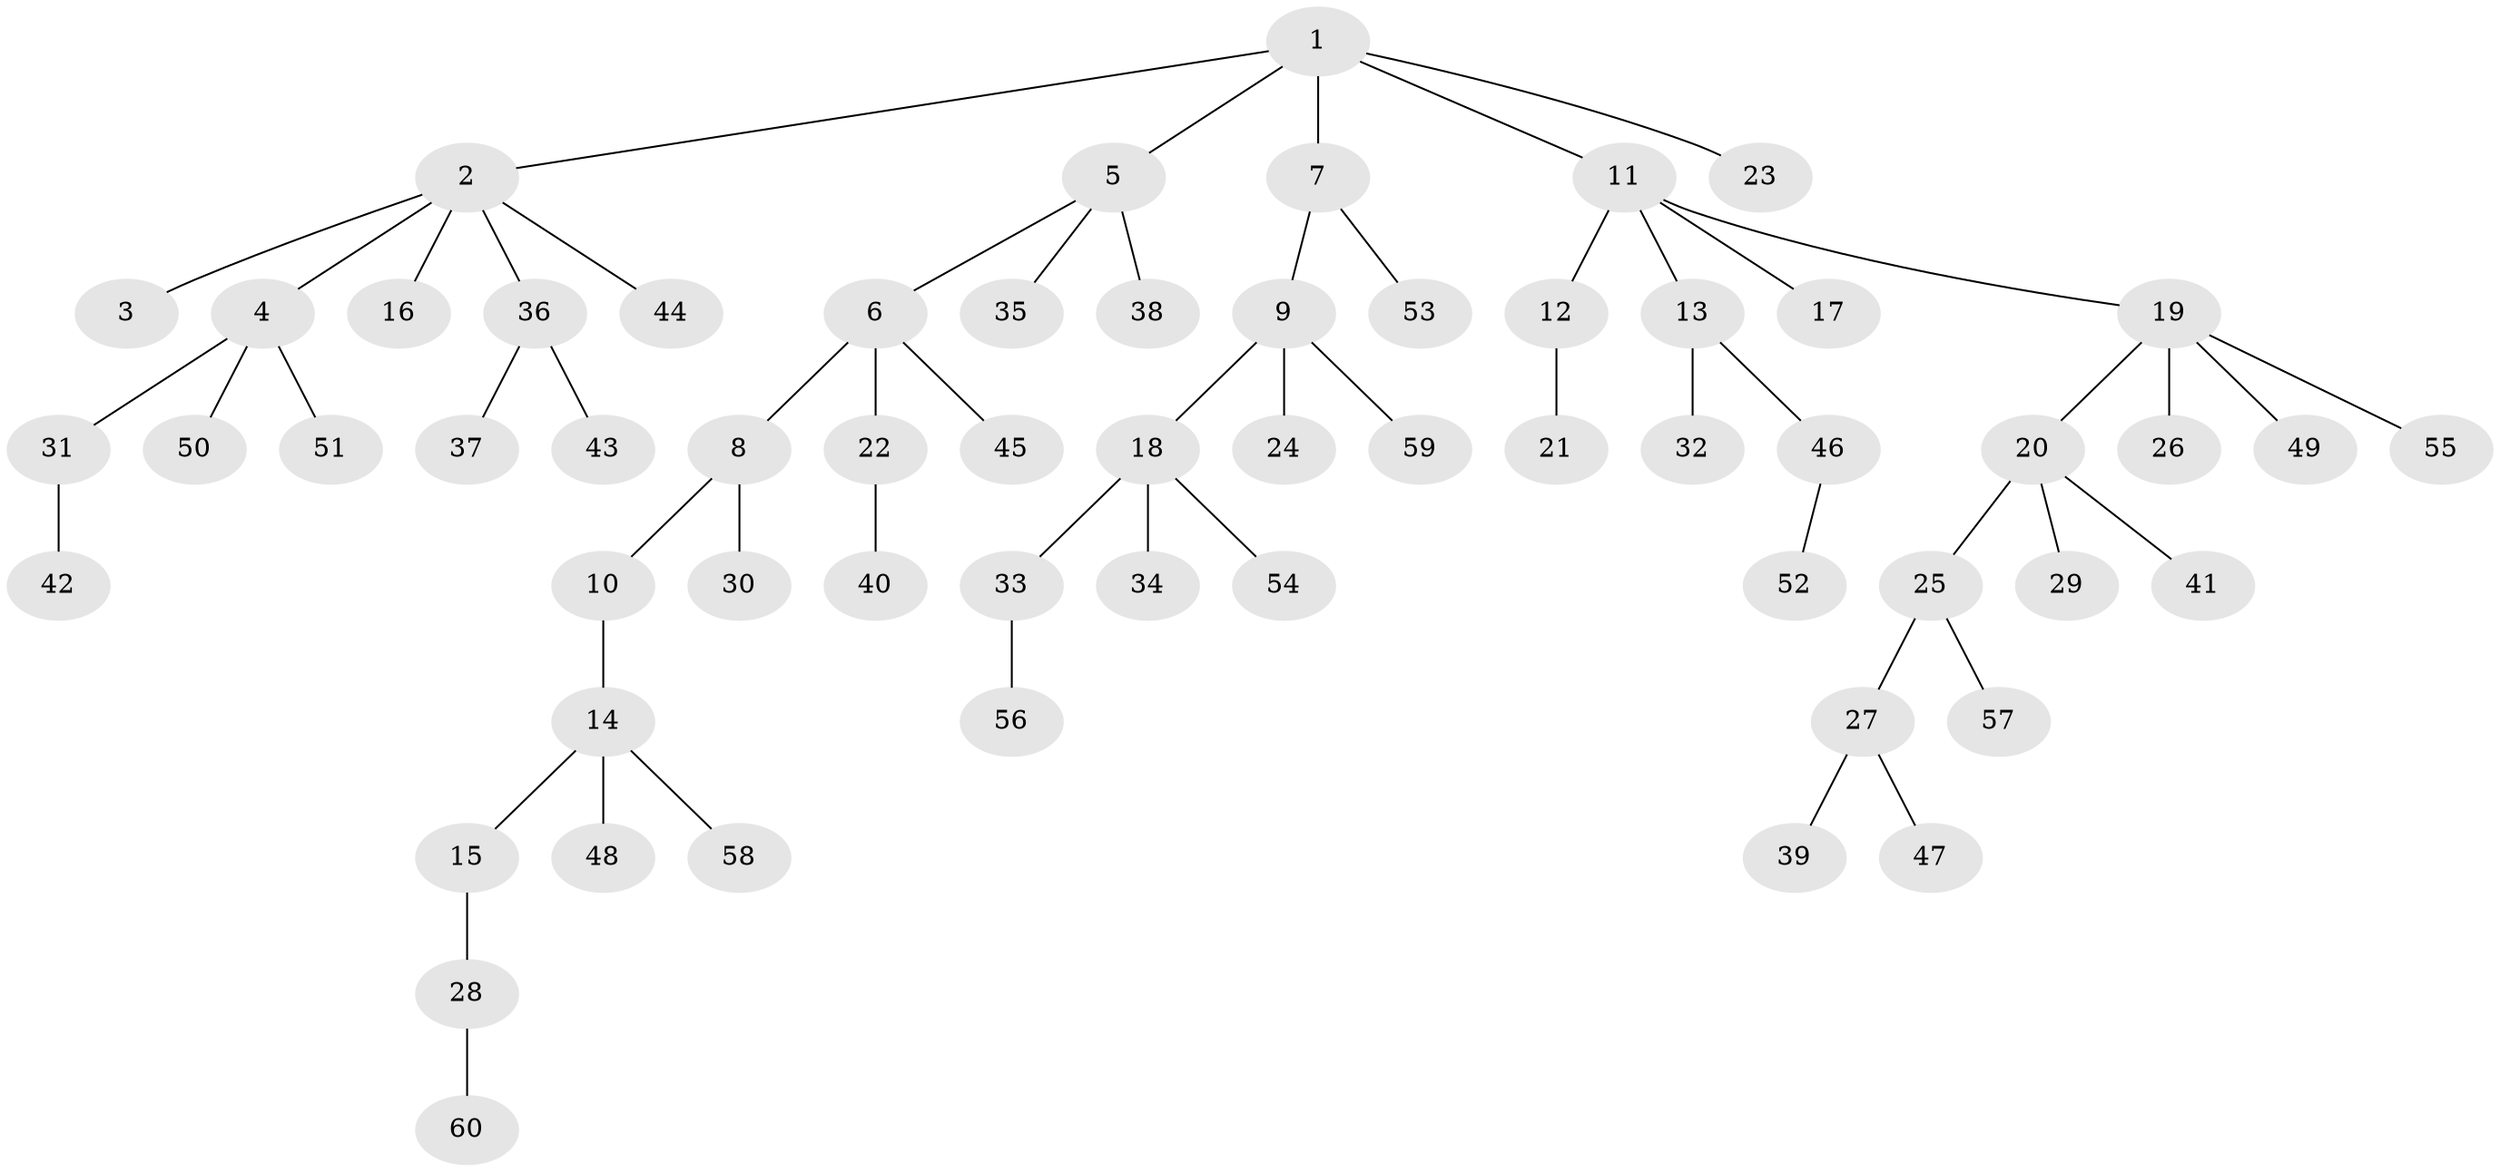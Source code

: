 // Generated by graph-tools (version 1.1) at 2025/11/02/27/25 16:11:26]
// undirected, 60 vertices, 59 edges
graph export_dot {
graph [start="1"]
  node [color=gray90,style=filled];
  1;
  2;
  3;
  4;
  5;
  6;
  7;
  8;
  9;
  10;
  11;
  12;
  13;
  14;
  15;
  16;
  17;
  18;
  19;
  20;
  21;
  22;
  23;
  24;
  25;
  26;
  27;
  28;
  29;
  30;
  31;
  32;
  33;
  34;
  35;
  36;
  37;
  38;
  39;
  40;
  41;
  42;
  43;
  44;
  45;
  46;
  47;
  48;
  49;
  50;
  51;
  52;
  53;
  54;
  55;
  56;
  57;
  58;
  59;
  60;
  1 -- 2;
  1 -- 5;
  1 -- 7;
  1 -- 11;
  1 -- 23;
  2 -- 3;
  2 -- 4;
  2 -- 16;
  2 -- 36;
  2 -- 44;
  4 -- 31;
  4 -- 50;
  4 -- 51;
  5 -- 6;
  5 -- 35;
  5 -- 38;
  6 -- 8;
  6 -- 22;
  6 -- 45;
  7 -- 9;
  7 -- 53;
  8 -- 10;
  8 -- 30;
  9 -- 18;
  9 -- 24;
  9 -- 59;
  10 -- 14;
  11 -- 12;
  11 -- 13;
  11 -- 17;
  11 -- 19;
  12 -- 21;
  13 -- 32;
  13 -- 46;
  14 -- 15;
  14 -- 48;
  14 -- 58;
  15 -- 28;
  18 -- 33;
  18 -- 34;
  18 -- 54;
  19 -- 20;
  19 -- 26;
  19 -- 49;
  19 -- 55;
  20 -- 25;
  20 -- 29;
  20 -- 41;
  22 -- 40;
  25 -- 27;
  25 -- 57;
  27 -- 39;
  27 -- 47;
  28 -- 60;
  31 -- 42;
  33 -- 56;
  36 -- 37;
  36 -- 43;
  46 -- 52;
}
